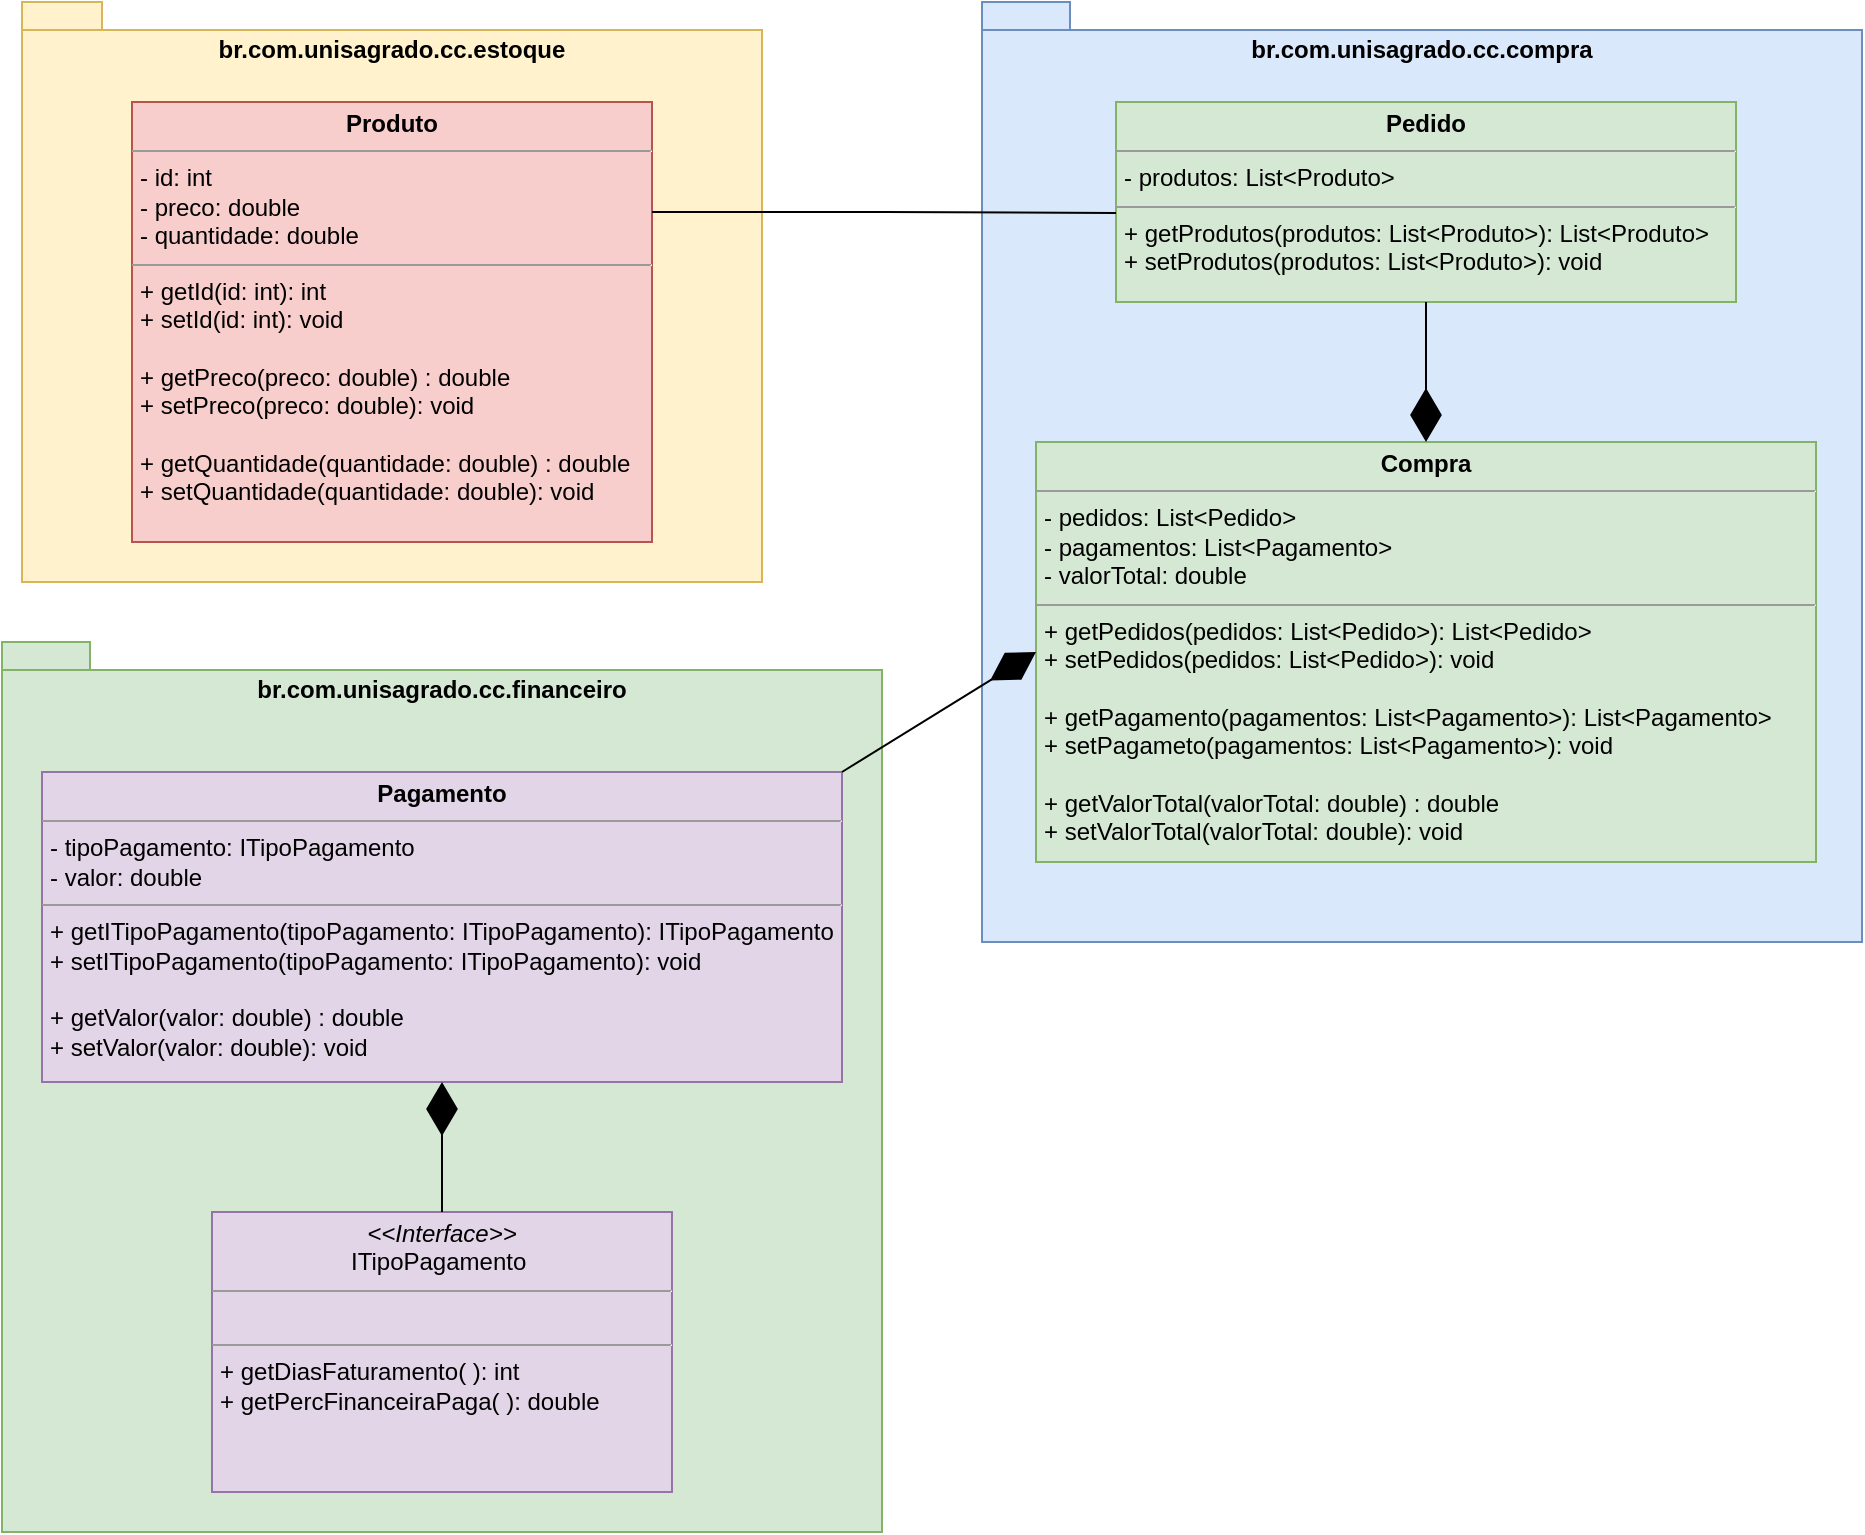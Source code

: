 <mxfile version="21.7.0" type="github">
  <diagram name="Página-1" id="fdnbRQGHdrDlv3xkgtDx">
    <mxGraphModel dx="1015" dy="487" grid="1" gridSize="10" guides="1" tooltips="1" connect="1" arrows="1" fold="1" page="1" pageScale="1" pageWidth="827" pageHeight="1169" math="0" shadow="0">
      <root>
        <mxCell id="0" />
        <mxCell id="1" parent="0" />
        <mxCell id="3d02Msl4Y3GrQb0J_Nxn-15" value="br.com.unisagrado.cc.estoque" style="shape=folder;fontStyle=1;spacingTop=10;tabWidth=40;tabHeight=14;tabPosition=left;html=1;whiteSpace=wrap;verticalAlign=top;fillColor=#fff2cc;strokeColor=#d6b656;" parent="1" vertex="1">
          <mxGeometry x="260" y="130" width="370" height="290" as="geometry" />
        </mxCell>
        <mxCell id="3d02Msl4Y3GrQb0J_Nxn-19" value="&lt;p style=&quot;margin:0px;margin-top:4px;text-align:center;&quot;&gt;&lt;b&gt;Produto&lt;/b&gt;&lt;/p&gt;&lt;hr size=&quot;1&quot;&gt;&lt;p style=&quot;margin:0px;margin-left:4px;&quot;&gt;- id: int&lt;/p&gt;&lt;p style=&quot;margin:0px;margin-left:4px;&quot;&gt;- preco: double&lt;/p&gt;&lt;p style=&quot;margin:0px;margin-left:4px;&quot;&gt;- quantidade: double&lt;/p&gt;&lt;hr size=&quot;1&quot;&gt;&lt;p style=&quot;margin:0px;margin-left:4px;&quot;&gt;+ getId(id: int): int&lt;/p&gt;&lt;p style=&quot;margin:0px;margin-left:4px;&quot;&gt;+ setId(id: int): void&lt;/p&gt;&lt;p style=&quot;margin:0px;margin-left:4px;&quot;&gt;&lt;br&gt;&lt;/p&gt;&lt;p style=&quot;margin:0px;margin-left:4px;&quot;&gt;+ getPreco(preco: double) : double&amp;nbsp;&lt;/p&gt;&lt;p style=&quot;margin:0px;margin-left:4px;&quot;&gt;&lt;span style=&quot;background-color: initial;&quot;&gt;+ setPreco(preco: double): void&lt;/span&gt;&lt;/p&gt;&lt;p style=&quot;margin:0px;margin-left:4px;&quot;&gt;&lt;br&gt;&lt;/p&gt;&lt;p style=&quot;margin:0px;margin-left:4px;&quot;&gt;+ getQuantidade(quantidade: double) : double&lt;/p&gt;&lt;p style=&quot;margin:0px;margin-left:4px;&quot;&gt;&lt;span style=&quot;background-color: initial;&quot;&gt;+ setQuantidade(quantidade: double): void&lt;/span&gt;&lt;/p&gt;" style="verticalAlign=top;align=left;overflow=fill;fontSize=12;fontFamily=Helvetica;html=1;whiteSpace=wrap;fillColor=#f8cecc;strokeColor=#b85450;" parent="1" vertex="1">
          <mxGeometry x="315" y="180" width="260" height="220" as="geometry" />
        </mxCell>
        <mxCell id="3d02Msl4Y3GrQb0J_Nxn-39" value="" style="group" parent="1" vertex="1" connectable="0">
          <mxGeometry x="250" y="450" width="440" height="445" as="geometry" />
        </mxCell>
        <mxCell id="3d02Msl4Y3GrQb0J_Nxn-23" value="br.com.unisagrado.cc.financeiro" style="shape=folder;fontStyle=1;spacingTop=10;tabWidth=40;tabHeight=14;tabPosition=left;html=1;whiteSpace=wrap;verticalAlign=top;fillColor=#d5e8d4;strokeColor=#82b366;" parent="3d02Msl4Y3GrQb0J_Nxn-39" vertex="1">
          <mxGeometry width="440" height="445" as="geometry" />
        </mxCell>
        <mxCell id="3d02Msl4Y3GrQb0J_Nxn-26" value="&lt;p style=&quot;margin:0px;margin-top:4px;text-align:center;&quot;&gt;&lt;b&gt;Pagamento&lt;/b&gt;&lt;/p&gt;&lt;hr size=&quot;1&quot;&gt;&lt;p style=&quot;margin:0px;margin-left:4px;&quot;&gt;- tipoPagamento: ITipoPagamento&lt;/p&gt;&lt;p style=&quot;margin:0px;margin-left:4px;&quot;&gt;- valor: double&lt;/p&gt;&lt;hr size=&quot;1&quot;&gt;&lt;p style=&quot;margin:0px;margin-left:4px;&quot;&gt;+ getITipoPagamento(tipoPagamento: ITipoPagamento): ITipoPagamento&lt;/p&gt;&lt;p style=&quot;margin:0px;margin-left:4px;&quot;&gt;+ setITipoPagamento(tipoPagamento: ITipoPagamento): void&lt;/p&gt;&lt;p style=&quot;margin:0px;margin-left:4px;&quot;&gt;&lt;br&gt;&lt;/p&gt;&lt;p style=&quot;margin:0px;margin-left:4px;&quot;&gt;+ getValor(valor: double) : double&amp;nbsp;&lt;/p&gt;&lt;p style=&quot;margin:0px;margin-left:4px;&quot;&gt;&lt;span style=&quot;background-color: initial;&quot;&gt;+ setValor(valor: double): void&lt;/span&gt;&lt;/p&gt;" style="verticalAlign=top;align=left;overflow=fill;fontSize=12;fontFamily=Helvetica;html=1;whiteSpace=wrap;fillColor=#e1d5e7;strokeColor=#9673a6;" parent="3d02Msl4Y3GrQb0J_Nxn-39" vertex="1">
          <mxGeometry x="20" y="65" width="400" height="155" as="geometry" />
        </mxCell>
        <mxCell id="3d02Msl4Y3GrQb0J_Nxn-27" value="&lt;p style=&quot;margin:0px;margin-top:4px;text-align:center;&quot;&gt;&lt;i&gt;&amp;lt;&amp;lt;Interface&amp;gt;&amp;gt;&lt;/i&gt;&lt;br&gt;ITipoPagamento&lt;b&gt;&amp;nbsp;&lt;/b&gt;&lt;/p&gt;&lt;hr size=&quot;1&quot;&gt;&lt;p style=&quot;margin:0px;margin-left:4px;&quot;&gt;&lt;br&gt;&lt;/p&gt;&lt;hr size=&quot;1&quot;&gt;&lt;p style=&quot;margin:0px;margin-left:4px;&quot;&gt;+ getDiasFaturamento( ): int&lt;br&gt;+ getPercFinanceiraPaga( ): double&lt;/p&gt;" style="verticalAlign=top;align=left;overflow=fill;fontSize=12;fontFamily=Helvetica;html=1;whiteSpace=wrap;fillColor=#e1d5e7;strokeColor=#9673a6;" parent="3d02Msl4Y3GrQb0J_Nxn-39" vertex="1">
          <mxGeometry x="105" y="285" width="230" height="140" as="geometry" />
        </mxCell>
        <mxCell id="iwA0g8I7Q6-qqf_M8yeM-16" value="" style="endArrow=diamondThin;endFill=1;endSize=24;html=1;rounded=0;exitX=0.5;exitY=0;exitDx=0;exitDy=0;entryX=0.5;entryY=1;entryDx=0;entryDy=0;" edge="1" parent="3d02Msl4Y3GrQb0J_Nxn-39" source="3d02Msl4Y3GrQb0J_Nxn-27" target="3d02Msl4Y3GrQb0J_Nxn-26">
          <mxGeometry width="160" relative="1" as="geometry">
            <mxPoint x="430" y="75" as="sourcePoint" />
            <mxPoint x="527" y="15" as="targetPoint" />
          </mxGeometry>
        </mxCell>
        <mxCell id="3d02Msl4Y3GrQb0J_Nxn-40" value="" style="group" parent="1" vertex="1" connectable="0">
          <mxGeometry x="740" y="130" width="440" height="470" as="geometry" />
        </mxCell>
        <mxCell id="3d02Msl4Y3GrQb0J_Nxn-22" value="br.com.unisagrado.cc.compra" style="shape=folder;fontStyle=1;spacingTop=10;tabWidth=40;tabHeight=14;tabPosition=left;html=1;whiteSpace=wrap;verticalAlign=top;fillColor=#dae8fc;strokeColor=#6c8ebf;" parent="3d02Msl4Y3GrQb0J_Nxn-40" vertex="1">
          <mxGeometry width="440" height="470" as="geometry" />
        </mxCell>
        <mxCell id="3d02Msl4Y3GrQb0J_Nxn-25" value="&lt;p style=&quot;margin:0px;margin-top:4px;text-align:center;&quot;&gt;&lt;b&gt;Pedido&lt;/b&gt;&lt;/p&gt;&lt;hr size=&quot;1&quot;&gt;&lt;p style=&quot;margin:0px;margin-left:4px;&quot;&gt;- produtos: List&amp;lt;Produto&amp;gt;&lt;/p&gt;&lt;hr size=&quot;1&quot;&gt;&lt;p style=&quot;margin:0px;margin-left:4px;&quot;&gt;+ getProdutos(produtos: List&amp;lt;Produto&amp;gt;): List&amp;lt;Produto&amp;gt;&amp;nbsp;&lt;/p&gt;&lt;p style=&quot;margin:0px;margin-left:4px;&quot;&gt;+ setProdutos(produtos: List&amp;lt;Produto&amp;gt;): void&lt;/p&gt;&lt;p style=&quot;margin:0px;margin-left:4px;&quot;&gt;&lt;br&gt;&lt;/p&gt;" style="verticalAlign=top;align=left;overflow=fill;fontSize=12;fontFamily=Helvetica;html=1;whiteSpace=wrap;fillColor=#d5e8d4;strokeColor=#82b366;" parent="3d02Msl4Y3GrQb0J_Nxn-40" vertex="1">
          <mxGeometry x="67" y="50" width="310" height="100" as="geometry" />
        </mxCell>
        <mxCell id="3d02Msl4Y3GrQb0J_Nxn-28" value="&lt;p style=&quot;margin:0px;margin-top:4px;text-align:center;&quot;&gt;&lt;b&gt;Compra&lt;/b&gt;&lt;/p&gt;&lt;hr size=&quot;1&quot;&gt;&lt;p style=&quot;margin:0px;margin-left:4px;&quot;&gt;- pedidos: List&amp;lt;Pedido&amp;gt;&lt;/p&gt;&lt;p style=&quot;margin:0px;margin-left:4px;&quot;&gt;- pagamentos: List&amp;lt;Pagamento&amp;gt;&lt;/p&gt;&lt;p style=&quot;margin:0px;margin-left:4px;&quot;&gt;- valorTotal: double&lt;/p&gt;&lt;hr size=&quot;1&quot;&gt;&lt;p style=&quot;border-color: var(--border-color); margin: 0px 0px 0px 4px;&quot;&gt;+ getPedidos(pedidos: List&amp;lt;Pedido&amp;gt;): List&amp;lt;Pedido&amp;gt;&amp;nbsp;&lt;/p&gt;&lt;p style=&quot;border-color: var(--border-color); margin: 0px 0px 0px 4px;&quot;&gt;+ setPedidos(pedidos: List&amp;lt;Pedido&amp;gt;): void&lt;/p&gt;&lt;p style=&quot;border-color: var(--border-color); margin: 0px 0px 0px 4px;&quot;&gt;&lt;br&gt;&lt;/p&gt;&lt;p style=&quot;border-color: var(--border-color); margin: 0px 0px 0px 4px;&quot;&gt;+ getPagamento(pagamentos: List&amp;lt;Pagamento&amp;gt;): List&amp;lt;Pagamento&amp;gt;&amp;nbsp;&lt;/p&gt;&lt;p style=&quot;border-color: var(--border-color); margin: 0px 0px 0px 4px;&quot;&gt;+ setPagameto(pagamentos: List&amp;lt;Pagamento&amp;gt;): void&lt;/p&gt;&lt;p style=&quot;margin:0px;margin-left:4px;&quot;&gt;&lt;br&gt;&lt;/p&gt;&lt;p style=&quot;margin:0px;margin-left:4px;&quot;&gt;+ getValorTotal(valorTotal: double) : double&lt;/p&gt;&lt;p style=&quot;margin:0px;margin-left:4px;&quot;&gt;+ setValorTotal(valorTotal: double): void&lt;/p&gt;" style="verticalAlign=top;align=left;overflow=fill;fontSize=12;fontFamily=Helvetica;html=1;whiteSpace=wrap;fillColor=#d5e8d4;strokeColor=#82b366;" parent="3d02Msl4Y3GrQb0J_Nxn-40" vertex="1">
          <mxGeometry x="27" y="220" width="390" height="210" as="geometry" />
        </mxCell>
        <mxCell id="iwA0g8I7Q6-qqf_M8yeM-4" value="" style="endArrow=diamondThin;endFill=1;endSize=24;html=1;rounded=0;entryX=0.5;entryY=0;entryDx=0;entryDy=0;" edge="1" parent="3d02Msl4Y3GrQb0J_Nxn-40" source="3d02Msl4Y3GrQb0J_Nxn-25" target="3d02Msl4Y3GrQb0J_Nxn-28">
          <mxGeometry width="160" relative="1" as="geometry">
            <mxPoint x="-150" y="380" as="sourcePoint" />
            <mxPoint x="10" y="380" as="targetPoint" />
          </mxGeometry>
        </mxCell>
        <mxCell id="iwA0g8I7Q6-qqf_M8yeM-11" value="" style="endArrow=diamondThin;endFill=1;endSize=24;html=1;rounded=0;exitX=1;exitY=0;exitDx=0;exitDy=0;" edge="1" parent="1" source="3d02Msl4Y3GrQb0J_Nxn-26">
          <mxGeometry width="160" relative="1" as="geometry">
            <mxPoint x="972" y="290" as="sourcePoint" />
            <mxPoint x="767" y="455" as="targetPoint" />
          </mxGeometry>
        </mxCell>
        <mxCell id="iwA0g8I7Q6-qqf_M8yeM-17" value="" style="endArrow=none;html=1;edgeStyle=orthogonalEdgeStyle;rounded=0;exitX=1;exitY=0.25;exitDx=0;exitDy=0;entryX=0;entryY=0.555;entryDx=0;entryDy=0;entryPerimeter=0;" edge="1" parent="1" source="3d02Msl4Y3GrQb0J_Nxn-19" target="3d02Msl4Y3GrQb0J_Nxn-25">
          <mxGeometry relative="1" as="geometry">
            <mxPoint x="590" y="370" as="sourcePoint" />
            <mxPoint x="750" y="370" as="targetPoint" />
          </mxGeometry>
        </mxCell>
      </root>
    </mxGraphModel>
  </diagram>
</mxfile>
